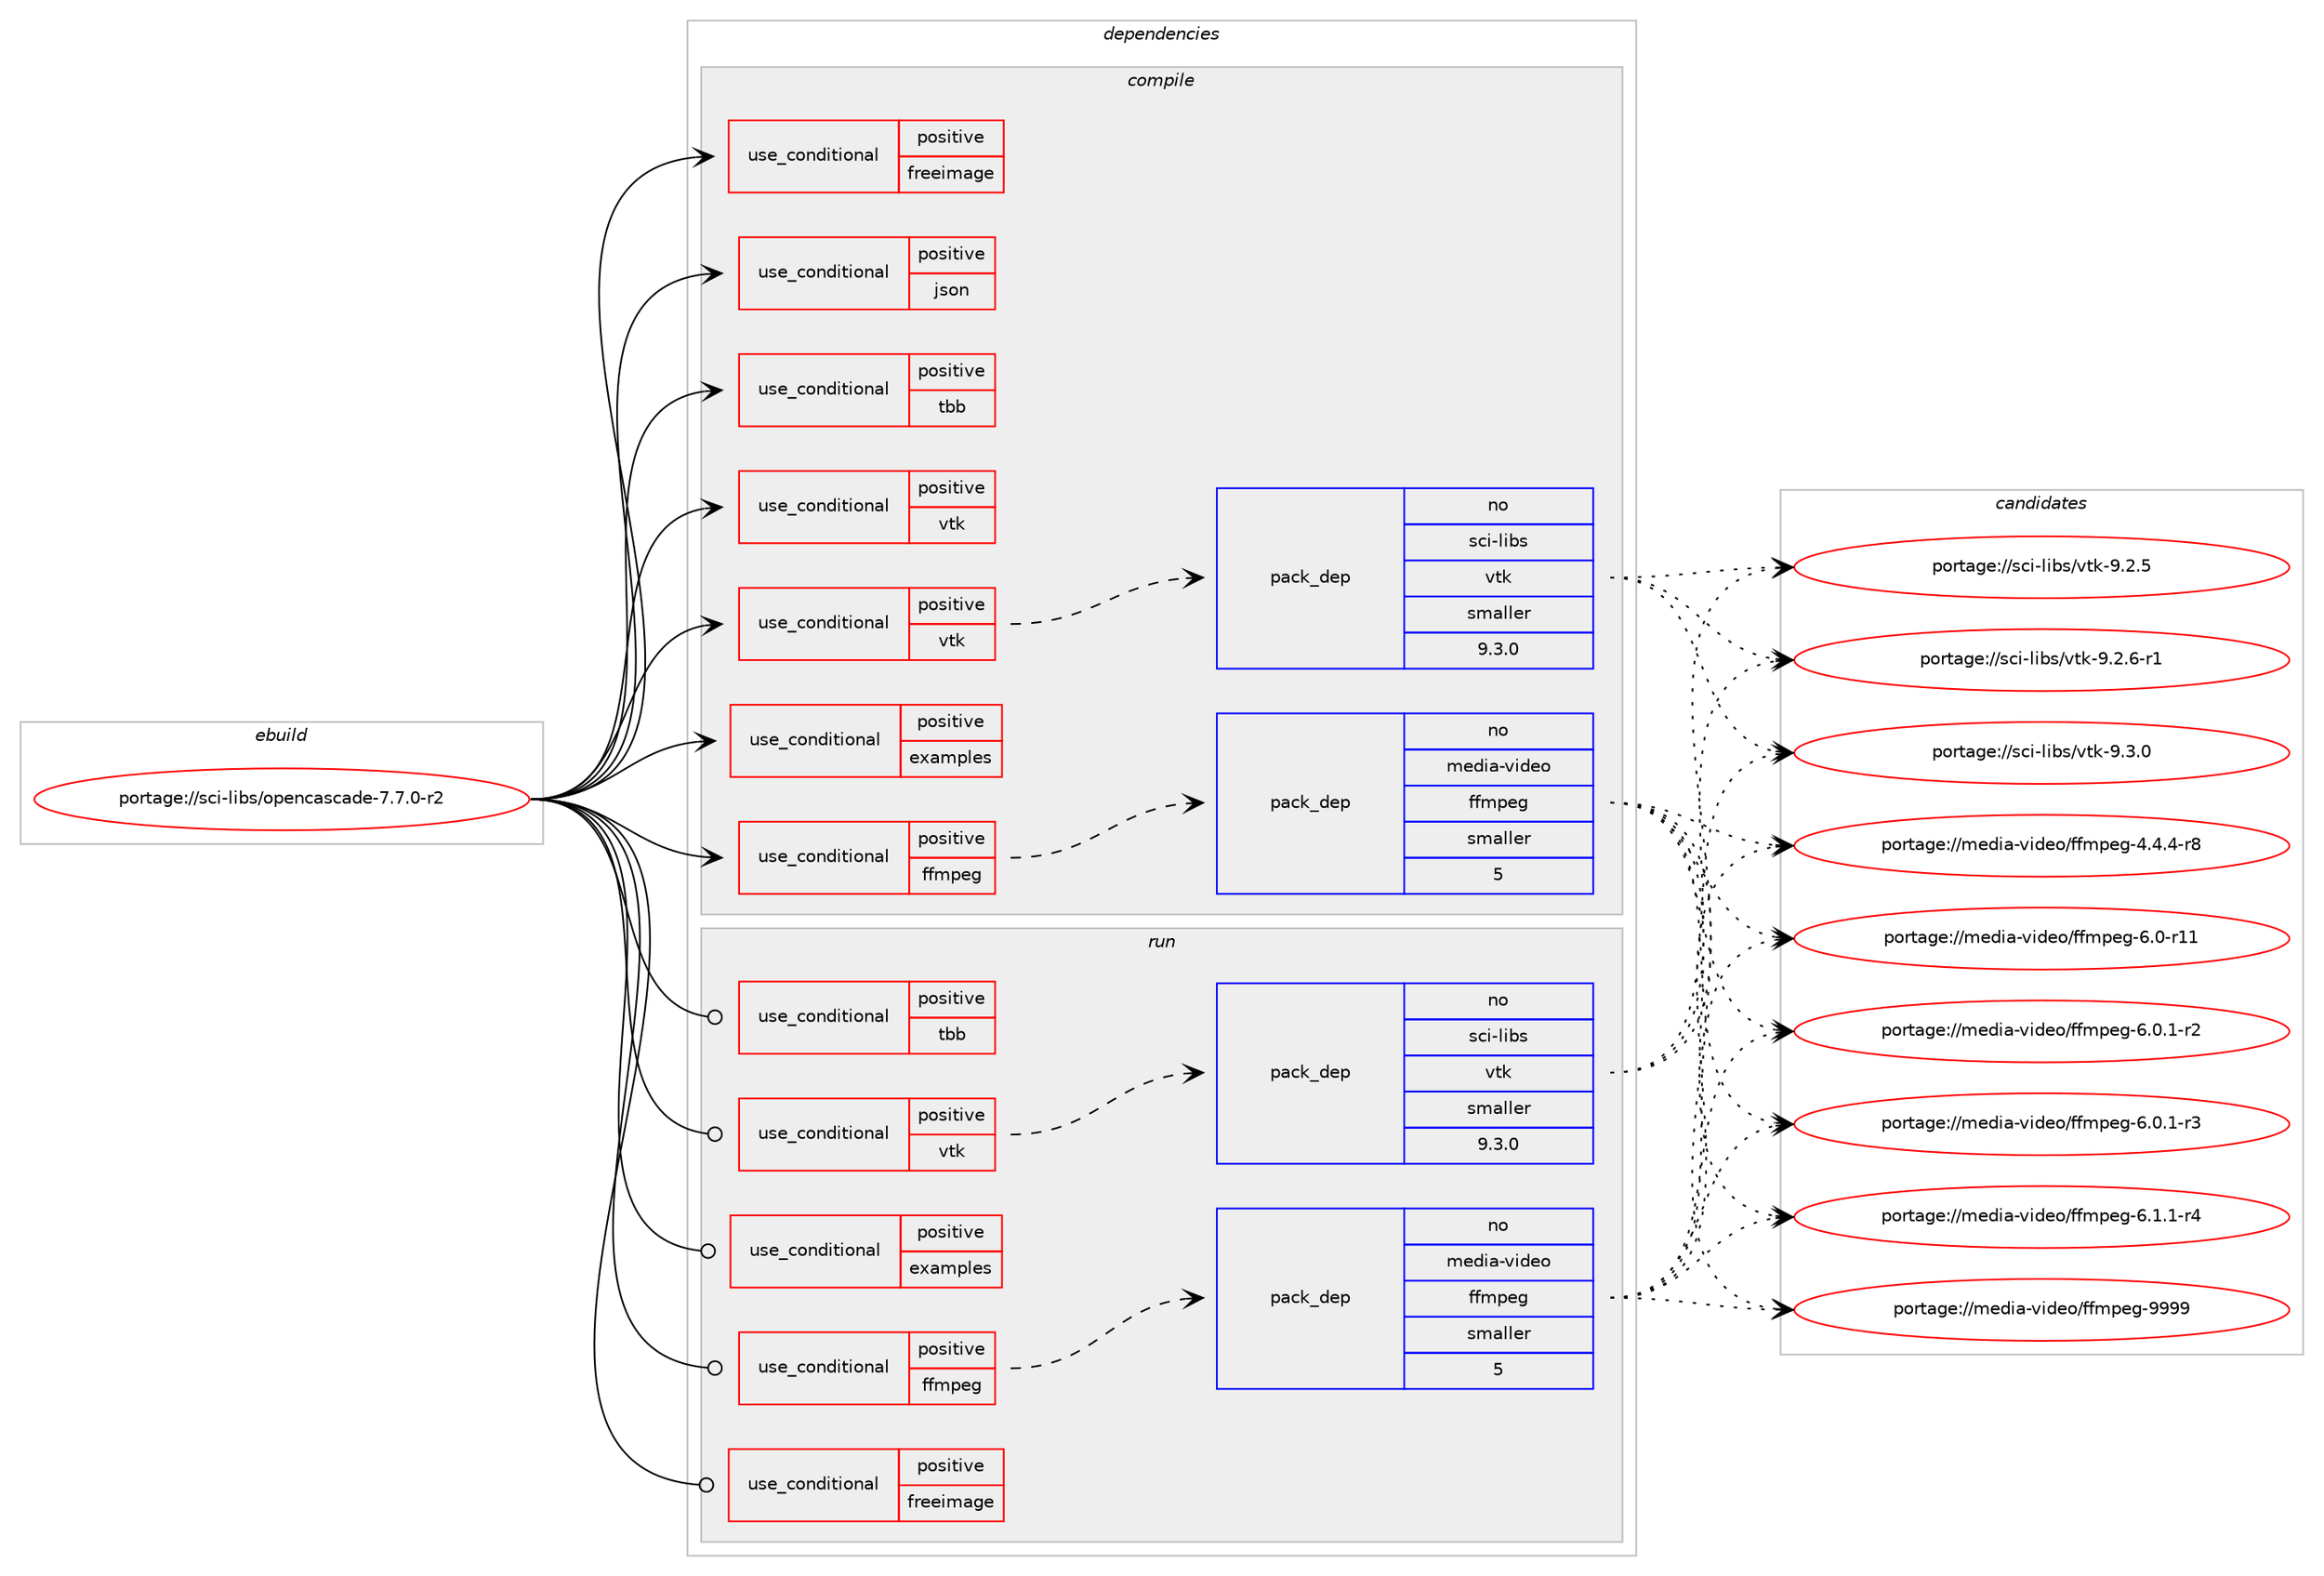 digraph prolog {

# *************
# Graph options
# *************

newrank=true;
concentrate=true;
compound=true;
graph [rankdir=LR,fontname=Helvetica,fontsize=10,ranksep=1.5];#, ranksep=2.5, nodesep=0.2];
edge  [arrowhead=vee];
node  [fontname=Helvetica,fontsize=10];

# **********
# The ebuild
# **********

subgraph cluster_leftcol {
color=gray;
rank=same;
label=<<i>ebuild</i>>;
id [label="portage://sci-libs/opencascade-7.7.0-r2", color=red, width=4, href="../sci-libs/opencascade-7.7.0-r2.svg"];
}

# ****************
# The dependencies
# ****************

subgraph cluster_midcol {
color=gray;
label=<<i>dependencies</i>>;
subgraph cluster_compile {
fillcolor="#eeeeee";
style=filled;
label=<<i>compile</i>>;
subgraph cond8258 {
dependency11552 [label=<<TABLE BORDER="0" CELLBORDER="1" CELLSPACING="0" CELLPADDING="4"><TR><TD ROWSPAN="3" CELLPADDING="10">use_conditional</TD></TR><TR><TD>positive</TD></TR><TR><TD>examples</TD></TR></TABLE>>, shape=none, color=red];
# *** BEGIN UNKNOWN DEPENDENCY TYPE (TODO) ***
# dependency11552 -> package_dependency(portage://sci-libs/opencascade-7.7.0-r2,install,no,dev-qt,qtcore,none,[,,],[slot(5)],[])
# *** END UNKNOWN DEPENDENCY TYPE (TODO) ***

# *** BEGIN UNKNOWN DEPENDENCY TYPE (TODO) ***
# dependency11552 -> package_dependency(portage://sci-libs/opencascade-7.7.0-r2,install,no,dev-qt,qtgui,none,[,,],[slot(5)],[])
# *** END UNKNOWN DEPENDENCY TYPE (TODO) ***

# *** BEGIN UNKNOWN DEPENDENCY TYPE (TODO) ***
# dependency11552 -> package_dependency(portage://sci-libs/opencascade-7.7.0-r2,install,no,dev-qt,qtquickcontrols2,none,[,,],[slot(5)],[])
# *** END UNKNOWN DEPENDENCY TYPE (TODO) ***

# *** BEGIN UNKNOWN DEPENDENCY TYPE (TODO) ***
# dependency11552 -> package_dependency(portage://sci-libs/opencascade-7.7.0-r2,install,no,dev-qt,qtwidgets,none,[,,],[slot(5)],[])
# *** END UNKNOWN DEPENDENCY TYPE (TODO) ***

# *** BEGIN UNKNOWN DEPENDENCY TYPE (TODO) ***
# dependency11552 -> package_dependency(portage://sci-libs/opencascade-7.7.0-r2,install,no,dev-qt,qtxml,none,[,,],[slot(5)],[])
# *** END UNKNOWN DEPENDENCY TYPE (TODO) ***

}
id:e -> dependency11552:w [weight=20,style="solid",arrowhead="vee"];
subgraph cond8259 {
dependency11553 [label=<<TABLE BORDER="0" CELLBORDER="1" CELLSPACING="0" CELLPADDING="4"><TR><TD ROWSPAN="3" CELLPADDING="10">use_conditional</TD></TR><TR><TD>positive</TD></TR><TR><TD>ffmpeg</TD></TR></TABLE>>, shape=none, color=red];
subgraph pack3182 {
dependency11554 [label=<<TABLE BORDER="0" CELLBORDER="1" CELLSPACING="0" CELLPADDING="4" WIDTH="220"><TR><TD ROWSPAN="6" CELLPADDING="30">pack_dep</TD></TR><TR><TD WIDTH="110">no</TD></TR><TR><TD>media-video</TD></TR><TR><TD>ffmpeg</TD></TR><TR><TD>smaller</TD></TR><TR><TD>5</TD></TR></TABLE>>, shape=none, color=blue];
}
dependency11553:e -> dependency11554:w [weight=20,style="dashed",arrowhead="vee"];
}
id:e -> dependency11553:w [weight=20,style="solid",arrowhead="vee"];
subgraph cond8260 {
dependency11555 [label=<<TABLE BORDER="0" CELLBORDER="1" CELLSPACING="0" CELLPADDING="4"><TR><TD ROWSPAN="3" CELLPADDING="10">use_conditional</TD></TR><TR><TD>positive</TD></TR><TR><TD>freeimage</TD></TR></TABLE>>, shape=none, color=red];
# *** BEGIN UNKNOWN DEPENDENCY TYPE (TODO) ***
# dependency11555 -> package_dependency(portage://sci-libs/opencascade-7.7.0-r2,install,no,media-libs,freeimage,none,[,,],[],[])
# *** END UNKNOWN DEPENDENCY TYPE (TODO) ***

}
id:e -> dependency11555:w [weight=20,style="solid",arrowhead="vee"];
subgraph cond8261 {
dependency11556 [label=<<TABLE BORDER="0" CELLBORDER="1" CELLSPACING="0" CELLPADDING="4"><TR><TD ROWSPAN="3" CELLPADDING="10">use_conditional</TD></TR><TR><TD>positive</TD></TR><TR><TD>json</TD></TR></TABLE>>, shape=none, color=red];
# *** BEGIN UNKNOWN DEPENDENCY TYPE (TODO) ***
# dependency11556 -> package_dependency(portage://sci-libs/opencascade-7.7.0-r2,install,no,dev-libs,rapidjson,none,[,,],[],[])
# *** END UNKNOWN DEPENDENCY TYPE (TODO) ***

}
id:e -> dependency11556:w [weight=20,style="solid",arrowhead="vee"];
subgraph cond8262 {
dependency11557 [label=<<TABLE BORDER="0" CELLBORDER="1" CELLSPACING="0" CELLPADDING="4"><TR><TD ROWSPAN="3" CELLPADDING="10">use_conditional</TD></TR><TR><TD>positive</TD></TR><TR><TD>tbb</TD></TR></TABLE>>, shape=none, color=red];
# *** BEGIN UNKNOWN DEPENDENCY TYPE (TODO) ***
# dependency11557 -> package_dependency(portage://sci-libs/opencascade-7.7.0-r2,install,no,dev-cpp,tbb,none,[,,],any_same_slot,[])
# *** END UNKNOWN DEPENDENCY TYPE (TODO) ***

}
id:e -> dependency11557:w [weight=20,style="solid",arrowhead="vee"];
subgraph cond8263 {
dependency11558 [label=<<TABLE BORDER="0" CELLBORDER="1" CELLSPACING="0" CELLPADDING="4"><TR><TD ROWSPAN="3" CELLPADDING="10">use_conditional</TD></TR><TR><TD>positive</TD></TR><TR><TD>vtk</TD></TR></TABLE>>, shape=none, color=red];
# *** BEGIN UNKNOWN DEPENDENCY TYPE (TODO) ***
# dependency11558 -> package_dependency(portage://sci-libs/opencascade-7.7.0-r2,install,no,dev-libs,utfcpp,none,[,,],[],[])
# *** END UNKNOWN DEPENDENCY TYPE (TODO) ***

}
id:e -> dependency11558:w [weight=20,style="solid",arrowhead="vee"];
subgraph cond8264 {
dependency11559 [label=<<TABLE BORDER="0" CELLBORDER="1" CELLSPACING="0" CELLPADDING="4"><TR><TD ROWSPAN="3" CELLPADDING="10">use_conditional</TD></TR><TR><TD>positive</TD></TR><TR><TD>vtk</TD></TR></TABLE>>, shape=none, color=red];
subgraph pack3183 {
dependency11560 [label=<<TABLE BORDER="0" CELLBORDER="1" CELLSPACING="0" CELLPADDING="4" WIDTH="220"><TR><TD ROWSPAN="6" CELLPADDING="30">pack_dep</TD></TR><TR><TD WIDTH="110">no</TD></TR><TR><TD>sci-libs</TD></TR><TR><TD>vtk</TD></TR><TR><TD>smaller</TD></TR><TR><TD>9.3.0</TD></TR></TABLE>>, shape=none, color=blue];
}
dependency11559:e -> dependency11560:w [weight=20,style="dashed",arrowhead="vee"];
}
id:e -> dependency11559:w [weight=20,style="solid",arrowhead="vee"];
# *** BEGIN UNKNOWN DEPENDENCY TYPE (TODO) ***
# id -> package_dependency(portage://sci-libs/opencascade-7.7.0-r2,install,no,dev-lang,tcl,none,[,,],any_same_slot,[])
# *** END UNKNOWN DEPENDENCY TYPE (TODO) ***

# *** BEGIN UNKNOWN DEPENDENCY TYPE (TODO) ***
# id -> package_dependency(portage://sci-libs/opencascade-7.7.0-r2,install,no,dev-lang,tk,none,[,,],any_same_slot,[])
# *** END UNKNOWN DEPENDENCY TYPE (TODO) ***

# *** BEGIN UNKNOWN DEPENDENCY TYPE (TODO) ***
# id -> package_dependency(portage://sci-libs/opencascade-7.7.0-r2,install,no,media-libs,fontconfig,none,[,,],[],[])
# *** END UNKNOWN DEPENDENCY TYPE (TODO) ***

# *** BEGIN UNKNOWN DEPENDENCY TYPE (TODO) ***
# id -> package_dependency(portage://sci-libs/opencascade-7.7.0-r2,install,no,media-libs,freetype,none,[,,],[slot(2)],[])
# *** END UNKNOWN DEPENDENCY TYPE (TODO) ***

# *** BEGIN UNKNOWN DEPENDENCY TYPE (TODO) ***
# id -> package_dependency(portage://sci-libs/opencascade-7.7.0-r2,install,no,virtual,opengl,none,[,,],[],[])
# *** END UNKNOWN DEPENDENCY TYPE (TODO) ***

# *** BEGIN UNKNOWN DEPENDENCY TYPE (TODO) ***
# id -> package_dependency(portage://sci-libs/opencascade-7.7.0-r2,install,no,x11-base,xorg-proto,none,[,,],[],[])
# *** END UNKNOWN DEPENDENCY TYPE (TODO) ***

# *** BEGIN UNKNOWN DEPENDENCY TYPE (TODO) ***
# id -> package_dependency(portage://sci-libs/opencascade-7.7.0-r2,install,no,x11-libs,libX11,none,[,,],[],[])
# *** END UNKNOWN DEPENDENCY TYPE (TODO) ***

# *** BEGIN UNKNOWN DEPENDENCY TYPE (TODO) ***
# id -> package_dependency(portage://sci-libs/opencascade-7.7.0-r2,install,weak,app-eselect,eselect-opencascade,none,[,,],[],[])
# *** END UNKNOWN DEPENDENCY TYPE (TODO) ***

}
subgraph cluster_compileandrun {
fillcolor="#eeeeee";
style=filled;
label=<<i>compile and run</i>>;
}
subgraph cluster_run {
fillcolor="#eeeeee";
style=filled;
label=<<i>run</i>>;
subgraph cond8265 {
dependency11561 [label=<<TABLE BORDER="0" CELLBORDER="1" CELLSPACING="0" CELLPADDING="4"><TR><TD ROWSPAN="3" CELLPADDING="10">use_conditional</TD></TR><TR><TD>positive</TD></TR><TR><TD>examples</TD></TR></TABLE>>, shape=none, color=red];
# *** BEGIN UNKNOWN DEPENDENCY TYPE (TODO) ***
# dependency11561 -> package_dependency(portage://sci-libs/opencascade-7.7.0-r2,run,no,dev-qt,qtcore,none,[,,],[slot(5)],[])
# *** END UNKNOWN DEPENDENCY TYPE (TODO) ***

# *** BEGIN UNKNOWN DEPENDENCY TYPE (TODO) ***
# dependency11561 -> package_dependency(portage://sci-libs/opencascade-7.7.0-r2,run,no,dev-qt,qtgui,none,[,,],[slot(5)],[])
# *** END UNKNOWN DEPENDENCY TYPE (TODO) ***

# *** BEGIN UNKNOWN DEPENDENCY TYPE (TODO) ***
# dependency11561 -> package_dependency(portage://sci-libs/opencascade-7.7.0-r2,run,no,dev-qt,qtquickcontrols2,none,[,,],[slot(5)],[])
# *** END UNKNOWN DEPENDENCY TYPE (TODO) ***

# *** BEGIN UNKNOWN DEPENDENCY TYPE (TODO) ***
# dependency11561 -> package_dependency(portage://sci-libs/opencascade-7.7.0-r2,run,no,dev-qt,qtwidgets,none,[,,],[slot(5)],[])
# *** END UNKNOWN DEPENDENCY TYPE (TODO) ***

# *** BEGIN UNKNOWN DEPENDENCY TYPE (TODO) ***
# dependency11561 -> package_dependency(portage://sci-libs/opencascade-7.7.0-r2,run,no,dev-qt,qtxml,none,[,,],[slot(5)],[])
# *** END UNKNOWN DEPENDENCY TYPE (TODO) ***

}
id:e -> dependency11561:w [weight=20,style="solid",arrowhead="odot"];
subgraph cond8266 {
dependency11562 [label=<<TABLE BORDER="0" CELLBORDER="1" CELLSPACING="0" CELLPADDING="4"><TR><TD ROWSPAN="3" CELLPADDING="10">use_conditional</TD></TR><TR><TD>positive</TD></TR><TR><TD>ffmpeg</TD></TR></TABLE>>, shape=none, color=red];
subgraph pack3184 {
dependency11563 [label=<<TABLE BORDER="0" CELLBORDER="1" CELLSPACING="0" CELLPADDING="4" WIDTH="220"><TR><TD ROWSPAN="6" CELLPADDING="30">pack_dep</TD></TR><TR><TD WIDTH="110">no</TD></TR><TR><TD>media-video</TD></TR><TR><TD>ffmpeg</TD></TR><TR><TD>smaller</TD></TR><TR><TD>5</TD></TR></TABLE>>, shape=none, color=blue];
}
dependency11562:e -> dependency11563:w [weight=20,style="dashed",arrowhead="vee"];
}
id:e -> dependency11562:w [weight=20,style="solid",arrowhead="odot"];
subgraph cond8267 {
dependency11564 [label=<<TABLE BORDER="0" CELLBORDER="1" CELLSPACING="0" CELLPADDING="4"><TR><TD ROWSPAN="3" CELLPADDING="10">use_conditional</TD></TR><TR><TD>positive</TD></TR><TR><TD>freeimage</TD></TR></TABLE>>, shape=none, color=red];
# *** BEGIN UNKNOWN DEPENDENCY TYPE (TODO) ***
# dependency11564 -> package_dependency(portage://sci-libs/opencascade-7.7.0-r2,run,no,media-libs,freeimage,none,[,,],[],[])
# *** END UNKNOWN DEPENDENCY TYPE (TODO) ***

}
id:e -> dependency11564:w [weight=20,style="solid",arrowhead="odot"];
subgraph cond8268 {
dependency11565 [label=<<TABLE BORDER="0" CELLBORDER="1" CELLSPACING="0" CELLPADDING="4"><TR><TD ROWSPAN="3" CELLPADDING="10">use_conditional</TD></TR><TR><TD>positive</TD></TR><TR><TD>tbb</TD></TR></TABLE>>, shape=none, color=red];
# *** BEGIN UNKNOWN DEPENDENCY TYPE (TODO) ***
# dependency11565 -> package_dependency(portage://sci-libs/opencascade-7.7.0-r2,run,no,dev-cpp,tbb,none,[,,],any_same_slot,[])
# *** END UNKNOWN DEPENDENCY TYPE (TODO) ***

}
id:e -> dependency11565:w [weight=20,style="solid",arrowhead="odot"];
subgraph cond8269 {
dependency11566 [label=<<TABLE BORDER="0" CELLBORDER="1" CELLSPACING="0" CELLPADDING="4"><TR><TD ROWSPAN="3" CELLPADDING="10">use_conditional</TD></TR><TR><TD>positive</TD></TR><TR><TD>vtk</TD></TR></TABLE>>, shape=none, color=red];
subgraph pack3185 {
dependency11567 [label=<<TABLE BORDER="0" CELLBORDER="1" CELLSPACING="0" CELLPADDING="4" WIDTH="220"><TR><TD ROWSPAN="6" CELLPADDING="30">pack_dep</TD></TR><TR><TD WIDTH="110">no</TD></TR><TR><TD>sci-libs</TD></TR><TR><TD>vtk</TD></TR><TR><TD>smaller</TD></TR><TR><TD>9.3.0</TD></TR></TABLE>>, shape=none, color=blue];
}
dependency11566:e -> dependency11567:w [weight=20,style="dashed",arrowhead="vee"];
}
id:e -> dependency11566:w [weight=20,style="solid",arrowhead="odot"];
# *** BEGIN UNKNOWN DEPENDENCY TYPE (TODO) ***
# id -> package_dependency(portage://sci-libs/opencascade-7.7.0-r2,run,no,dev-lang,tcl,none,[,,],any_same_slot,[])
# *** END UNKNOWN DEPENDENCY TYPE (TODO) ***

# *** BEGIN UNKNOWN DEPENDENCY TYPE (TODO) ***
# id -> package_dependency(portage://sci-libs/opencascade-7.7.0-r2,run,no,dev-lang,tk,none,[,,],any_same_slot,[])
# *** END UNKNOWN DEPENDENCY TYPE (TODO) ***

# *** BEGIN UNKNOWN DEPENDENCY TYPE (TODO) ***
# id -> package_dependency(portage://sci-libs/opencascade-7.7.0-r2,run,no,media-libs,fontconfig,none,[,,],[],[])
# *** END UNKNOWN DEPENDENCY TYPE (TODO) ***

# *** BEGIN UNKNOWN DEPENDENCY TYPE (TODO) ***
# id -> package_dependency(portage://sci-libs/opencascade-7.7.0-r2,run,no,media-libs,freetype,none,[,,],[slot(2)],[])
# *** END UNKNOWN DEPENDENCY TYPE (TODO) ***

# *** BEGIN UNKNOWN DEPENDENCY TYPE (TODO) ***
# id -> package_dependency(portage://sci-libs/opencascade-7.7.0-r2,run,no,virtual,opengl,none,[,,],[],[])
# *** END UNKNOWN DEPENDENCY TYPE (TODO) ***

# *** BEGIN UNKNOWN DEPENDENCY TYPE (TODO) ***
# id -> package_dependency(portage://sci-libs/opencascade-7.7.0-r2,run,no,x11-libs,libX11,none,[,,],[],[])
# *** END UNKNOWN DEPENDENCY TYPE (TODO) ***

# *** BEGIN UNKNOWN DEPENDENCY TYPE (TODO) ***
# id -> package_dependency(portage://sci-libs/opencascade-7.7.0-r2,run,weak,app-eselect,eselect-opencascade,none,[,,],[],[])
# *** END UNKNOWN DEPENDENCY TYPE (TODO) ***

}
}

# **************
# The candidates
# **************

subgraph cluster_choices {
rank=same;
color=gray;
label=<<i>candidates</i>>;

subgraph choice3182 {
color=black;
nodesep=1;
choice1091011001059745118105100101111471021021091121011034552465246524511456 [label="portage://media-video/ffmpeg-4.4.4-r8", color=red, width=4,href="../media-video/ffmpeg-4.4.4-r8.svg"];
choice10910110010597451181051001011114710210210911210110345544648451144949 [label="portage://media-video/ffmpeg-6.0-r11", color=red, width=4,href="../media-video/ffmpeg-6.0-r11.svg"];
choice1091011001059745118105100101111471021021091121011034554464846494511450 [label="portage://media-video/ffmpeg-6.0.1-r2", color=red, width=4,href="../media-video/ffmpeg-6.0.1-r2.svg"];
choice1091011001059745118105100101111471021021091121011034554464846494511451 [label="portage://media-video/ffmpeg-6.0.1-r3", color=red, width=4,href="../media-video/ffmpeg-6.0.1-r3.svg"];
choice1091011001059745118105100101111471021021091121011034554464946494511452 [label="portage://media-video/ffmpeg-6.1.1-r4", color=red, width=4,href="../media-video/ffmpeg-6.1.1-r4.svg"];
choice1091011001059745118105100101111471021021091121011034557575757 [label="portage://media-video/ffmpeg-9999", color=red, width=4,href="../media-video/ffmpeg-9999.svg"];
dependency11554:e -> choice1091011001059745118105100101111471021021091121011034552465246524511456:w [style=dotted,weight="100"];
dependency11554:e -> choice10910110010597451181051001011114710210210911210110345544648451144949:w [style=dotted,weight="100"];
dependency11554:e -> choice1091011001059745118105100101111471021021091121011034554464846494511450:w [style=dotted,weight="100"];
dependency11554:e -> choice1091011001059745118105100101111471021021091121011034554464846494511451:w [style=dotted,weight="100"];
dependency11554:e -> choice1091011001059745118105100101111471021021091121011034554464946494511452:w [style=dotted,weight="100"];
dependency11554:e -> choice1091011001059745118105100101111471021021091121011034557575757:w [style=dotted,weight="100"];
}
subgraph choice3183 {
color=black;
nodesep=1;
choice11599105451081059811547118116107455746504653 [label="portage://sci-libs/vtk-9.2.5", color=red, width=4,href="../sci-libs/vtk-9.2.5.svg"];
choice115991054510810598115471181161074557465046544511449 [label="portage://sci-libs/vtk-9.2.6-r1", color=red, width=4,href="../sci-libs/vtk-9.2.6-r1.svg"];
choice11599105451081059811547118116107455746514648 [label="portage://sci-libs/vtk-9.3.0", color=red, width=4,href="../sci-libs/vtk-9.3.0.svg"];
dependency11560:e -> choice11599105451081059811547118116107455746504653:w [style=dotted,weight="100"];
dependency11560:e -> choice115991054510810598115471181161074557465046544511449:w [style=dotted,weight="100"];
dependency11560:e -> choice11599105451081059811547118116107455746514648:w [style=dotted,weight="100"];
}
subgraph choice3184 {
color=black;
nodesep=1;
choice1091011001059745118105100101111471021021091121011034552465246524511456 [label="portage://media-video/ffmpeg-4.4.4-r8", color=red, width=4,href="../media-video/ffmpeg-4.4.4-r8.svg"];
choice10910110010597451181051001011114710210210911210110345544648451144949 [label="portage://media-video/ffmpeg-6.0-r11", color=red, width=4,href="../media-video/ffmpeg-6.0-r11.svg"];
choice1091011001059745118105100101111471021021091121011034554464846494511450 [label="portage://media-video/ffmpeg-6.0.1-r2", color=red, width=4,href="../media-video/ffmpeg-6.0.1-r2.svg"];
choice1091011001059745118105100101111471021021091121011034554464846494511451 [label="portage://media-video/ffmpeg-6.0.1-r3", color=red, width=4,href="../media-video/ffmpeg-6.0.1-r3.svg"];
choice1091011001059745118105100101111471021021091121011034554464946494511452 [label="portage://media-video/ffmpeg-6.1.1-r4", color=red, width=4,href="../media-video/ffmpeg-6.1.1-r4.svg"];
choice1091011001059745118105100101111471021021091121011034557575757 [label="portage://media-video/ffmpeg-9999", color=red, width=4,href="../media-video/ffmpeg-9999.svg"];
dependency11563:e -> choice1091011001059745118105100101111471021021091121011034552465246524511456:w [style=dotted,weight="100"];
dependency11563:e -> choice10910110010597451181051001011114710210210911210110345544648451144949:w [style=dotted,weight="100"];
dependency11563:e -> choice1091011001059745118105100101111471021021091121011034554464846494511450:w [style=dotted,weight="100"];
dependency11563:e -> choice1091011001059745118105100101111471021021091121011034554464846494511451:w [style=dotted,weight="100"];
dependency11563:e -> choice1091011001059745118105100101111471021021091121011034554464946494511452:w [style=dotted,weight="100"];
dependency11563:e -> choice1091011001059745118105100101111471021021091121011034557575757:w [style=dotted,weight="100"];
}
subgraph choice3185 {
color=black;
nodesep=1;
choice11599105451081059811547118116107455746504653 [label="portage://sci-libs/vtk-9.2.5", color=red, width=4,href="../sci-libs/vtk-9.2.5.svg"];
choice115991054510810598115471181161074557465046544511449 [label="portage://sci-libs/vtk-9.2.6-r1", color=red, width=4,href="../sci-libs/vtk-9.2.6-r1.svg"];
choice11599105451081059811547118116107455746514648 [label="portage://sci-libs/vtk-9.3.0", color=red, width=4,href="../sci-libs/vtk-9.3.0.svg"];
dependency11567:e -> choice11599105451081059811547118116107455746504653:w [style=dotted,weight="100"];
dependency11567:e -> choice115991054510810598115471181161074557465046544511449:w [style=dotted,weight="100"];
dependency11567:e -> choice11599105451081059811547118116107455746514648:w [style=dotted,weight="100"];
}
}

}
